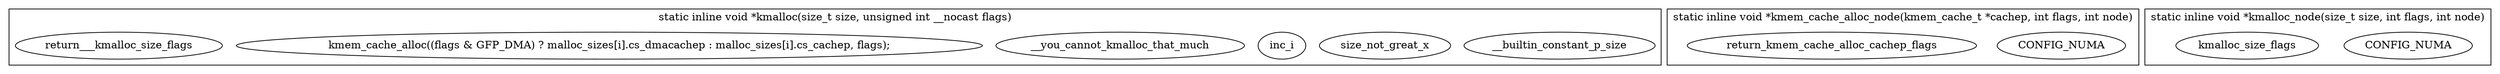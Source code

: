digraph slab_h{
		subgraph cluster_kmalloc{
				label="static inline void *kmalloc(size_t size, unsigned int __nocast flags)";
				__builtin_constant_p_size[label="__builtin_constant_p_size"];
				size_not_great_x[label="size_not_great_x"];
				inc_i[label="inc_i"];
				__you_cannot_kmalloc_that_much[label="__you_cannot_kmalloc_that_much"];
				return_kmem_cache_alloc[label="kmem_cache_alloc((flags & GFP_DMA) ? malloc_sizes[i].cs_dmacachep : malloc_sizes[i].cs_cachep, flags);"];
				return___kmalloc_size_flags[label="return___kmalloc_size_flags"];
		}

		subgraph cluster_kmem_cache_alloc_node{
			label="static inline void *kmem_cache_alloc_node(kmem_cache_t *cachep, int flags, int node)";
			CONFIG_NUMA[label="CONFIG_NUMA"];
			return_kmem_cache_alloc_cachep_flags[label="return_kmem_cache_alloc_cachep_flags"];
		}

		subgraph cluster_kmalloc_node{
			label="static inline void *kmalloc_node(size_t size, int flags, int node)";
			CONFIG_NUMA_1[label="CONFIG_NUMA"];
			kmalloc_size_flags[label="kmalloc_size_flags"];
		}
}
